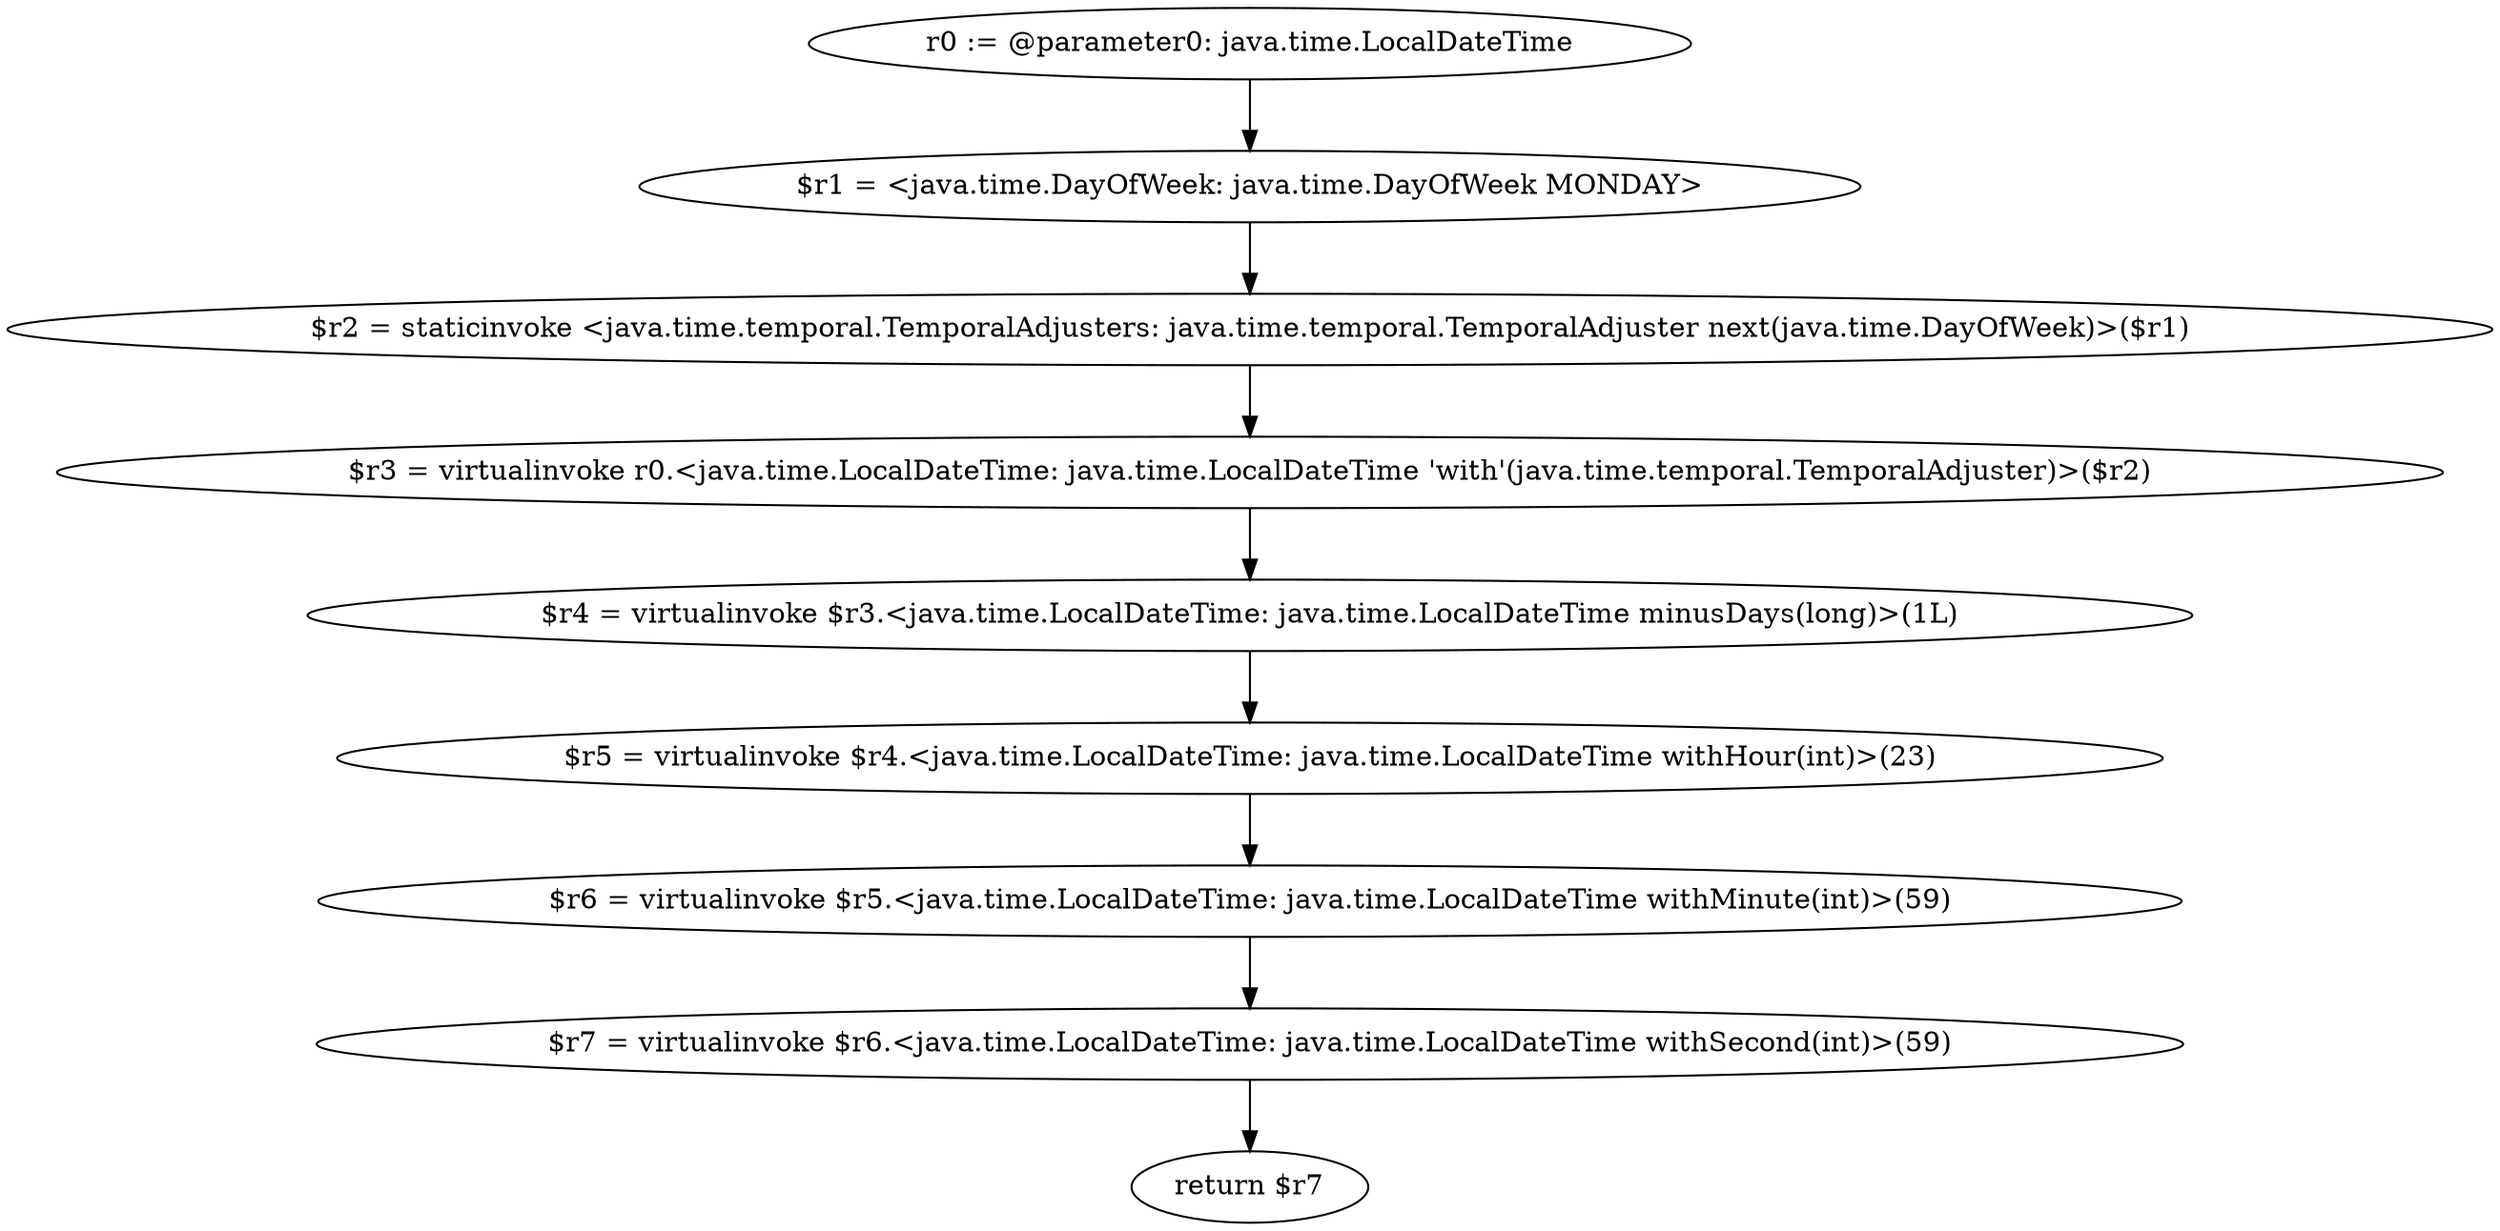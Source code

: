 digraph "unitGraph" {
    "r0 := @parameter0: java.time.LocalDateTime"
    "$r1 = <java.time.DayOfWeek: java.time.DayOfWeek MONDAY>"
    "$r2 = staticinvoke <java.time.temporal.TemporalAdjusters: java.time.temporal.TemporalAdjuster next(java.time.DayOfWeek)>($r1)"
    "$r3 = virtualinvoke r0.<java.time.LocalDateTime: java.time.LocalDateTime 'with'(java.time.temporal.TemporalAdjuster)>($r2)"
    "$r4 = virtualinvoke $r3.<java.time.LocalDateTime: java.time.LocalDateTime minusDays(long)>(1L)"
    "$r5 = virtualinvoke $r4.<java.time.LocalDateTime: java.time.LocalDateTime withHour(int)>(23)"
    "$r6 = virtualinvoke $r5.<java.time.LocalDateTime: java.time.LocalDateTime withMinute(int)>(59)"
    "$r7 = virtualinvoke $r6.<java.time.LocalDateTime: java.time.LocalDateTime withSecond(int)>(59)"
    "return $r7"
    "r0 := @parameter0: java.time.LocalDateTime"->"$r1 = <java.time.DayOfWeek: java.time.DayOfWeek MONDAY>";
    "$r1 = <java.time.DayOfWeek: java.time.DayOfWeek MONDAY>"->"$r2 = staticinvoke <java.time.temporal.TemporalAdjusters: java.time.temporal.TemporalAdjuster next(java.time.DayOfWeek)>($r1)";
    "$r2 = staticinvoke <java.time.temporal.TemporalAdjusters: java.time.temporal.TemporalAdjuster next(java.time.DayOfWeek)>($r1)"->"$r3 = virtualinvoke r0.<java.time.LocalDateTime: java.time.LocalDateTime 'with'(java.time.temporal.TemporalAdjuster)>($r2)";
    "$r3 = virtualinvoke r0.<java.time.LocalDateTime: java.time.LocalDateTime 'with'(java.time.temporal.TemporalAdjuster)>($r2)"->"$r4 = virtualinvoke $r3.<java.time.LocalDateTime: java.time.LocalDateTime minusDays(long)>(1L)";
    "$r4 = virtualinvoke $r3.<java.time.LocalDateTime: java.time.LocalDateTime minusDays(long)>(1L)"->"$r5 = virtualinvoke $r4.<java.time.LocalDateTime: java.time.LocalDateTime withHour(int)>(23)";
    "$r5 = virtualinvoke $r4.<java.time.LocalDateTime: java.time.LocalDateTime withHour(int)>(23)"->"$r6 = virtualinvoke $r5.<java.time.LocalDateTime: java.time.LocalDateTime withMinute(int)>(59)";
    "$r6 = virtualinvoke $r5.<java.time.LocalDateTime: java.time.LocalDateTime withMinute(int)>(59)"->"$r7 = virtualinvoke $r6.<java.time.LocalDateTime: java.time.LocalDateTime withSecond(int)>(59)";
    "$r7 = virtualinvoke $r6.<java.time.LocalDateTime: java.time.LocalDateTime withSecond(int)>(59)"->"return $r7";
}
